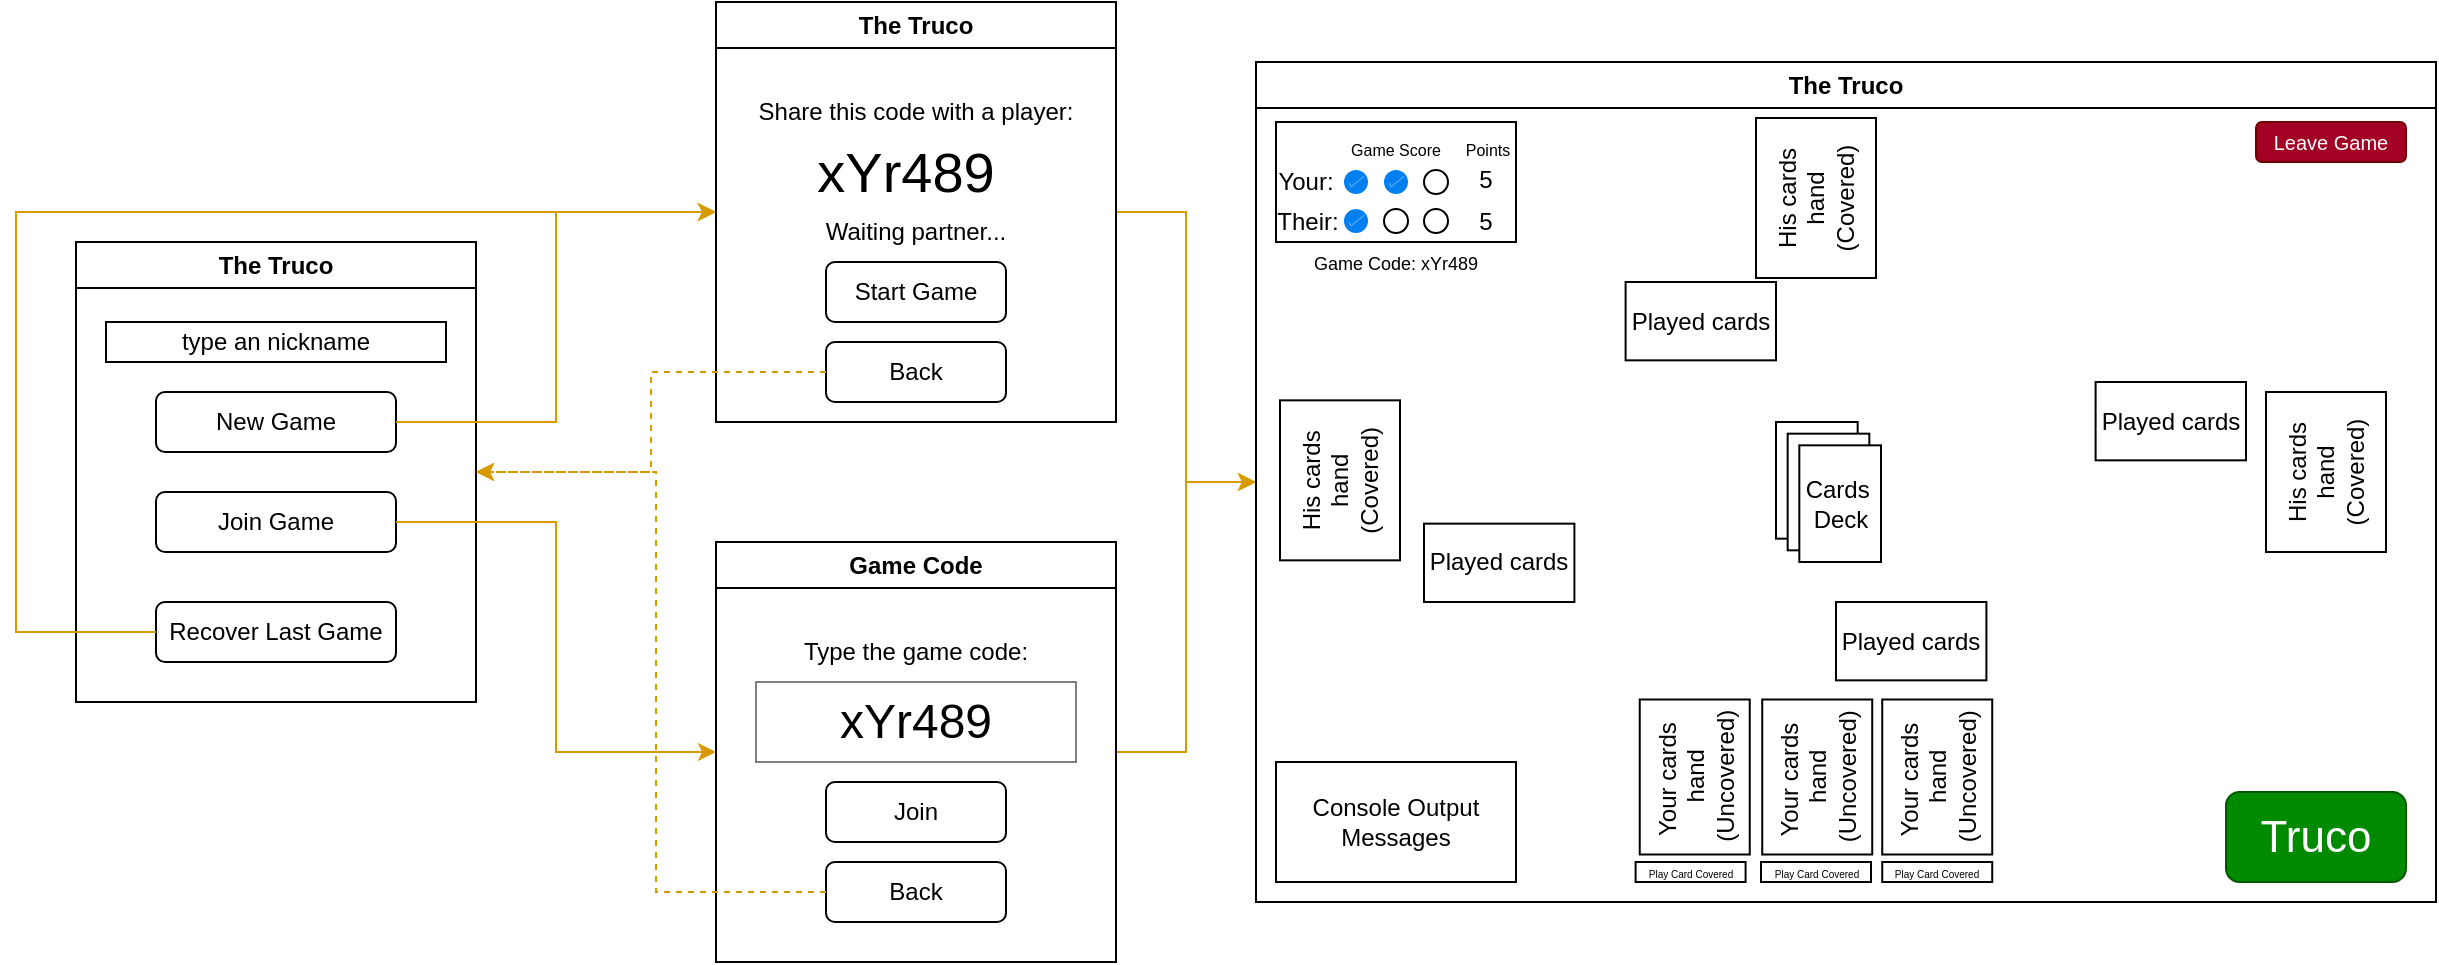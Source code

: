 <mxfile version="23.0.2" type="device">
  <diagram id="BflxGvxW9XrFc1uVktrr" name="Storyboard">
    <mxGraphModel dx="1050" dy="621" grid="1" gridSize="10" guides="1" tooltips="1" connect="1" arrows="1" fold="1" page="1" pageScale="1" pageWidth="850" pageHeight="1100" math="0" shadow="0">
      <root>
        <mxCell id="0" />
        <mxCell id="1" parent="0" />
        <mxCell id="QzbzCh1JcNhv7qR3zZlz-1" value="The Truco" style="swimlane;whiteSpace=wrap;html=1;" parent="1" vertex="1">
          <mxGeometry x="60" y="220" width="200" height="230" as="geometry" />
        </mxCell>
        <mxCell id="QzbzCh1JcNhv7qR3zZlz-3" value="Join Game" style="rounded=1;whiteSpace=wrap;html=1;" parent="QzbzCh1JcNhv7qR3zZlz-1" vertex="1">
          <mxGeometry x="40" y="125" width="120" height="30" as="geometry" />
        </mxCell>
        <mxCell id="QzbzCh1JcNhv7qR3zZlz-2" value="New Game" style="rounded=1;whiteSpace=wrap;html=1;" parent="QzbzCh1JcNhv7qR3zZlz-1" vertex="1">
          <mxGeometry x="40" y="75" width="120" height="30" as="geometry" />
        </mxCell>
        <mxCell id="J30Tlzh9oBrIrdgIi5qK-4" value="&lt;p style=&quot;line-height: 70%;&quot;&gt;type an nickname&lt;/p&gt;" style="rounded=0;whiteSpace=wrap;html=1;" parent="QzbzCh1JcNhv7qR3zZlz-1" vertex="1">
          <mxGeometry x="15" y="40" width="170" height="20" as="geometry" />
        </mxCell>
        <mxCell id="OQLng8CBZVzBGGcpEPsP-1" value="Recover Last Game" style="rounded=1;whiteSpace=wrap;html=1;" parent="QzbzCh1JcNhv7qR3zZlz-1" vertex="1">
          <mxGeometry x="40" y="180" width="120" height="30" as="geometry" />
        </mxCell>
        <mxCell id="QzbzCh1JcNhv7qR3zZlz-14" style="edgeStyle=orthogonalEdgeStyle;rounded=0;orthogonalLoop=1;jettySize=auto;html=1;exitX=1;exitY=0.5;exitDx=0;exitDy=0;entryX=0;entryY=0.5;entryDx=0;entryDy=0;fillColor=#ffe6cc;strokeColor=#d79b00;" parent="1" source="QzbzCh1JcNhv7qR3zZlz-2" target="QzbzCh1JcNhv7qR3zZlz-4" edge="1">
          <mxGeometry relative="1" as="geometry" />
        </mxCell>
        <mxCell id="QzbzCh1JcNhv7qR3zZlz-21" style="edgeStyle=orthogonalEdgeStyle;rounded=0;orthogonalLoop=1;jettySize=auto;html=1;exitX=1;exitY=0.5;exitDx=0;exitDy=0;entryX=0;entryY=0.5;entryDx=0;entryDy=0;fillColor=#ffe6cc;strokeColor=#d79b00;" parent="1" source="QzbzCh1JcNhv7qR3zZlz-4" target="QzbzCh1JcNhv7qR3zZlz-16" edge="1">
          <mxGeometry relative="1" as="geometry" />
        </mxCell>
        <mxCell id="QzbzCh1JcNhv7qR3zZlz-4" value="The Truco" style="swimlane;whiteSpace=wrap;html=1;" parent="1" vertex="1">
          <mxGeometry x="380" y="100" width="200" height="210" as="geometry" />
        </mxCell>
        <mxCell id="QzbzCh1JcNhv7qR3zZlz-5" value="xYr489" style="text;html=1;strokeColor=none;fillColor=none;align=center;verticalAlign=middle;whiteSpace=wrap;rounded=0;fontSize=28;" parent="QzbzCh1JcNhv7qR3zZlz-4" vertex="1">
          <mxGeometry x="40" y="70" width="110" height="30" as="geometry" />
        </mxCell>
        <mxCell id="QzbzCh1JcNhv7qR3zZlz-6" value="Share this code with a player:" style="text;html=1;strokeColor=none;fillColor=none;align=center;verticalAlign=middle;whiteSpace=wrap;rounded=0;" parent="QzbzCh1JcNhv7qR3zZlz-4" vertex="1">
          <mxGeometry x="10" y="40" width="180" height="30" as="geometry" />
        </mxCell>
        <mxCell id="QzbzCh1JcNhv7qR3zZlz-7" value="Waiting partner..." style="text;html=1;strokeColor=none;fillColor=none;align=center;verticalAlign=middle;whiteSpace=wrap;rounded=0;" parent="QzbzCh1JcNhv7qR3zZlz-4" vertex="1">
          <mxGeometry x="10" y="100" width="180" height="30" as="geometry" />
        </mxCell>
        <mxCell id="OQLng8CBZVzBGGcpEPsP-2" value="Start Game" style="rounded=1;whiteSpace=wrap;html=1;" parent="QzbzCh1JcNhv7qR3zZlz-4" vertex="1">
          <mxGeometry x="55" y="130" width="90" height="30" as="geometry" />
        </mxCell>
        <mxCell id="OQLng8CBZVzBGGcpEPsP-3" value="Back" style="rounded=1;whiteSpace=wrap;html=1;" parent="QzbzCh1JcNhv7qR3zZlz-4" vertex="1">
          <mxGeometry x="55" y="170" width="90" height="30" as="geometry" />
        </mxCell>
        <mxCell id="QzbzCh1JcNhv7qR3zZlz-22" style="edgeStyle=orthogonalEdgeStyle;rounded=0;orthogonalLoop=1;jettySize=auto;html=1;exitX=1;exitY=0.5;exitDx=0;exitDy=0;entryX=0;entryY=0.5;entryDx=0;entryDy=0;fillColor=#ffe6cc;strokeColor=#d79b00;" parent="1" source="QzbzCh1JcNhv7qR3zZlz-8" target="QzbzCh1JcNhv7qR3zZlz-16" edge="1">
          <mxGeometry relative="1" as="geometry">
            <mxPoint x="620" y="390" as="targetPoint" />
          </mxGeometry>
        </mxCell>
        <mxCell id="QzbzCh1JcNhv7qR3zZlz-8" value="Game Code" style="swimlane;whiteSpace=wrap;html=1;" parent="1" vertex="1">
          <mxGeometry x="380" y="370" width="200" height="210" as="geometry" />
        </mxCell>
        <mxCell id="QzbzCh1JcNhv7qR3zZlz-10" value="Type the game code:" style="text;html=1;strokeColor=none;fillColor=none;align=center;verticalAlign=middle;whiteSpace=wrap;rounded=0;" parent="QzbzCh1JcNhv7qR3zZlz-8" vertex="1">
          <mxGeometry x="10" y="40" width="180" height="30" as="geometry" />
        </mxCell>
        <mxCell id="QzbzCh1JcNhv7qR3zZlz-12" value="xYr489" style="rounded=0;whiteSpace=wrap;html=1;fontSize=24;opacity=50;" parent="QzbzCh1JcNhv7qR3zZlz-8" vertex="1">
          <mxGeometry x="20" y="70" width="160" height="40" as="geometry" />
        </mxCell>
        <mxCell id="QzbzCh1JcNhv7qR3zZlz-13" value="Join" style="rounded=1;whiteSpace=wrap;html=1;" parent="QzbzCh1JcNhv7qR3zZlz-8" vertex="1">
          <mxGeometry x="55" y="120" width="90" height="30" as="geometry" />
        </mxCell>
        <mxCell id="OQLng8CBZVzBGGcpEPsP-6" value="Back" style="rounded=1;whiteSpace=wrap;html=1;" parent="QzbzCh1JcNhv7qR3zZlz-8" vertex="1">
          <mxGeometry x="55" y="160" width="90" height="30" as="geometry" />
        </mxCell>
        <mxCell id="QzbzCh1JcNhv7qR3zZlz-15" style="edgeStyle=orthogonalEdgeStyle;rounded=0;orthogonalLoop=1;jettySize=auto;html=1;exitX=1;exitY=0.5;exitDx=0;exitDy=0;entryX=0;entryY=0.5;entryDx=0;entryDy=0;fillColor=#ffe6cc;strokeColor=#d79b00;" parent="1" source="QzbzCh1JcNhv7qR3zZlz-3" target="QzbzCh1JcNhv7qR3zZlz-8" edge="1">
          <mxGeometry relative="1" as="geometry" />
        </mxCell>
        <mxCell id="QzbzCh1JcNhv7qR3zZlz-16" value="The Truco" style="swimlane;whiteSpace=wrap;html=1;" parent="1" vertex="1">
          <mxGeometry x="650" y="130" width="590" height="420" as="geometry" />
        </mxCell>
        <mxCell id="J30Tlzh9oBrIrdgIi5qK-1" value="" style="rounded=0;whiteSpace=wrap;html=1;fontSize=12;" parent="QzbzCh1JcNhv7qR3zZlz-16" vertex="1">
          <mxGeometry x="10" y="30" width="120" height="60" as="geometry" />
        </mxCell>
        <mxCell id="J30Tlzh9oBrIrdgIi5qK-2" value="Your:" style="text;html=1;strokeColor=none;fillColor=none;align=center;verticalAlign=middle;whiteSpace=wrap;rounded=0;" parent="QzbzCh1JcNhv7qR3zZlz-16" vertex="1">
          <mxGeometry x="10" y="50" width="30" height="20" as="geometry" />
        </mxCell>
        <mxCell id="J30Tlzh9oBrIrdgIi5qK-3" value="Their:" style="text;html=1;strokeColor=none;fillColor=none;align=center;verticalAlign=middle;whiteSpace=wrap;rounded=0;" parent="QzbzCh1JcNhv7qR3zZlz-16" vertex="1">
          <mxGeometry x="10" y="70" width="32" height="20" as="geometry" />
        </mxCell>
        <mxCell id="J30Tlzh9oBrIrdgIi5qK-7" value="" style="html=1;verticalLabelPosition=bottom;labelBackgroundColor=#ffffff;verticalAlign=top;shadow=0;dashed=0;strokeWidth=2;shape=mxgraph.ios7.misc.select;fillColor=#0080f0;strokeColor=#ffffff;sketch=0;" parent="QzbzCh1JcNhv7qR3zZlz-16" vertex="1">
          <mxGeometry x="44" y="54" width="12" height="12" as="geometry" />
        </mxCell>
        <mxCell id="J30Tlzh9oBrIrdgIi5qK-8" value="" style="html=1;verticalLabelPosition=bottom;labelBackgroundColor=#ffffff;verticalAlign=top;shadow=0;dashed=0;strokeWidth=2;shape=mxgraph.ios7.misc.select;fillColor=#0080f0;strokeColor=#ffffff;sketch=0;" parent="QzbzCh1JcNhv7qR3zZlz-16" vertex="1">
          <mxGeometry x="64" y="54" width="12" height="12" as="geometry" />
        </mxCell>
        <mxCell id="J30Tlzh9oBrIrdgIi5qK-10" value="" style="html=1;verticalLabelPosition=bottom;labelBackgroundColor=#ffffff;verticalAlign=top;shadow=0;dashed=0;strokeWidth=2;shape=mxgraph.ios7.misc.select;fillColor=#0080f0;strokeColor=#ffffff;sketch=0;" parent="QzbzCh1JcNhv7qR3zZlz-16" vertex="1">
          <mxGeometry x="44" y="73.5" width="12" height="12" as="geometry" />
        </mxCell>
        <mxCell id="J30Tlzh9oBrIrdgIi5qK-12" value="" style="ellipse;whiteSpace=wrap;html=1;aspect=fixed;" parent="QzbzCh1JcNhv7qR3zZlz-16" vertex="1">
          <mxGeometry x="84" y="54" width="12" height="12" as="geometry" />
        </mxCell>
        <mxCell id="J30Tlzh9oBrIrdgIi5qK-13" value="" style="ellipse;whiteSpace=wrap;html=1;aspect=fixed;" parent="QzbzCh1JcNhv7qR3zZlz-16" vertex="1">
          <mxGeometry x="64" y="73.5" width="12" height="12" as="geometry" />
        </mxCell>
        <mxCell id="J30Tlzh9oBrIrdgIi5qK-14" value="" style="ellipse;whiteSpace=wrap;html=1;aspect=fixed;" parent="QzbzCh1JcNhv7qR3zZlz-16" vertex="1">
          <mxGeometry x="84" y="73.5" width="12" height="12" as="geometry" />
        </mxCell>
        <mxCell id="J30Tlzh9oBrIrdgIi5qK-15" value="5" style="text;html=1;strokeColor=none;fillColor=none;align=center;verticalAlign=middle;whiteSpace=wrap;rounded=0;" parent="QzbzCh1JcNhv7qR3zZlz-16" vertex="1">
          <mxGeometry x="110" y="50" width="10" height="17" as="geometry" />
        </mxCell>
        <mxCell id="J30Tlzh9oBrIrdgIi5qK-17" value="5" style="text;html=1;strokeColor=none;fillColor=none;align=center;verticalAlign=middle;whiteSpace=wrap;rounded=0;" parent="QzbzCh1JcNhv7qR3zZlz-16" vertex="1">
          <mxGeometry x="110" y="71" width="10" height="17" as="geometry" />
        </mxCell>
        <mxCell id="J30Tlzh9oBrIrdgIi5qK-18" value="Truco" style="rounded=1;whiteSpace=wrap;html=1;fillColor=#008a00;strokeColor=#005700;fontColor=#ffffff;fontSize=22;" parent="QzbzCh1JcNhv7qR3zZlz-16" vertex="1">
          <mxGeometry x="485" y="365" width="90" height="45" as="geometry" />
        </mxCell>
        <mxCell id="J30Tlzh9oBrIrdgIi5qK-19" value="&lt;div&gt;Your cards&amp;nbsp;&lt;/div&gt;&lt;div&gt;hand&lt;/div&gt;&lt;div&gt;(Uncovered)&lt;/div&gt;" style="rounded=0;whiteSpace=wrap;html=1;rotation=-90;" parent="QzbzCh1JcNhv7qR3zZlz-16" vertex="1">
          <mxGeometry x="180.62" y="330" width="77.5" height="55" as="geometry" />
        </mxCell>
        <mxCell id="J30Tlzh9oBrIrdgIi5qK-22" value="&lt;div&gt;His cards hand&lt;/div&gt;&lt;div&gt;(Covered)&lt;/div&gt;" style="rounded=0;whiteSpace=wrap;html=1;rotation=-90;" parent="QzbzCh1JcNhv7qR3zZlz-16" vertex="1">
          <mxGeometry x="2" y="179.17" width="80" height="60" as="geometry" />
        </mxCell>
        <mxCell id="J30Tlzh9oBrIrdgIi5qK-23" value="&lt;div&gt;His cards hand&lt;/div&gt;&lt;div&gt;(Covered)&lt;/div&gt;" style="rounded=0;whiteSpace=wrap;html=1;rotation=-90;" parent="QzbzCh1JcNhv7qR3zZlz-16" vertex="1">
          <mxGeometry x="240" y="38" width="80" height="60" as="geometry" />
        </mxCell>
        <mxCell id="J30Tlzh9oBrIrdgIi5qK-24" value="&lt;div&gt;His cards hand&lt;/div&gt;&lt;div&gt;(Covered)&lt;/div&gt;" style="rounded=0;whiteSpace=wrap;html=1;rotation=-90;" parent="QzbzCh1JcNhv7qR3zZlz-16" vertex="1">
          <mxGeometry x="495" y="175" width="80" height="60" as="geometry" />
        </mxCell>
        <mxCell id="Fz_whxjSnTYJ74-iF2e_-4" value="Played cards" style="rounded=0;whiteSpace=wrap;html=1;rotation=0;" parent="QzbzCh1JcNhv7qR3zZlz-16" vertex="1">
          <mxGeometry x="290" y="270" width="75.2" height="39.17" as="geometry" />
        </mxCell>
        <mxCell id="OQLng8CBZVzBGGcpEPsP-8" value="" style="group" parent="QzbzCh1JcNhv7qR3zZlz-16" vertex="1" connectable="0">
          <mxGeometry x="260" y="180" width="52.5" height="70" as="geometry" />
        </mxCell>
        <mxCell id="J30Tlzh9oBrIrdgIi5qK-28" value="" style="rounded=0;whiteSpace=wrap;html=1;" parent="OQLng8CBZVzBGGcpEPsP-8" vertex="1">
          <mxGeometry width="40.833" height="58.333" as="geometry" />
        </mxCell>
        <mxCell id="Fz_whxjSnTYJ74-iF2e_-1" value="" style="rounded=0;whiteSpace=wrap;html=1;" parent="OQLng8CBZVzBGGcpEPsP-8" vertex="1">
          <mxGeometry x="5.833" y="5.833" width="40.833" height="58.333" as="geometry" />
        </mxCell>
        <mxCell id="Fz_whxjSnTYJ74-iF2e_-2" value="Cards&amp;nbsp;&lt;br&gt;Deck" style="rounded=0;whiteSpace=wrap;html=1;" parent="OQLng8CBZVzBGGcpEPsP-8" vertex="1">
          <mxGeometry x="11.667" y="11.667" width="40.833" height="58.333" as="geometry" />
        </mxCell>
        <mxCell id="OQLng8CBZVzBGGcpEPsP-9" value="&lt;div&gt;Your cards&amp;nbsp;&lt;/div&gt;&lt;div&gt;hand&lt;/div&gt;&lt;div&gt;(Uncovered)&lt;/div&gt;" style="rounded=0;whiteSpace=wrap;html=1;rotation=-90;" parent="QzbzCh1JcNhv7qR3zZlz-16" vertex="1">
          <mxGeometry x="241.87" y="330" width="77.5" height="55" as="geometry" />
        </mxCell>
        <mxCell id="OQLng8CBZVzBGGcpEPsP-10" value="&lt;div&gt;Your cards&amp;nbsp;&lt;/div&gt;&lt;div&gt;hand&lt;/div&gt;&lt;div&gt;(Uncovered)&lt;/div&gt;" style="rounded=0;whiteSpace=wrap;html=1;rotation=-90;" parent="QzbzCh1JcNhv7qR3zZlz-16" vertex="1">
          <mxGeometry x="301.87" y="330" width="77.5" height="55" as="geometry" />
        </mxCell>
        <mxCell id="OQLng8CBZVzBGGcpEPsP-12" value="&lt;div style=&quot;font-size: 5px;&quot;&gt;&lt;font style=&quot;font-size: 5px;&quot;&gt;Play Card Covered&lt;/font&gt;&lt;/div&gt;" style="rounded=0;whiteSpace=wrap;html=1;rotation=0;fontSize=5;" parent="QzbzCh1JcNhv7qR3zZlz-16" vertex="1">
          <mxGeometry x="252.5" y="400" width="55" height="10" as="geometry" />
        </mxCell>
        <mxCell id="OQLng8CBZVzBGGcpEPsP-13" value="&lt;div style=&quot;font-size: 5px;&quot;&gt;&lt;font style=&quot;font-size: 5px;&quot;&gt;Play Card Covered&lt;/font&gt;&lt;/div&gt;" style="rounded=0;whiteSpace=wrap;html=1;rotation=0;fontSize=5;" parent="QzbzCh1JcNhv7qR3zZlz-16" vertex="1">
          <mxGeometry x="313.12" y="400" width="55" height="10" as="geometry" />
        </mxCell>
        <mxCell id="OQLng8CBZVzBGGcpEPsP-17" value="Game Score" style="text;html=1;strokeColor=none;fillColor=none;align=center;verticalAlign=middle;whiteSpace=wrap;rounded=0;fontSize=8;" parent="QzbzCh1JcNhv7qR3zZlz-16" vertex="1">
          <mxGeometry x="42" y="34" width="56" height="20" as="geometry" />
        </mxCell>
        <mxCell id="OQLng8CBZVzBGGcpEPsP-18" value="Points" style="text;html=1;strokeColor=none;fillColor=none;align=center;verticalAlign=middle;whiteSpace=wrap;rounded=0;fontSize=8;" parent="QzbzCh1JcNhv7qR3zZlz-16" vertex="1">
          <mxGeometry x="102" y="36" width="28" height="16" as="geometry" />
        </mxCell>
        <mxCell id="OQLng8CBZVzBGGcpEPsP-20" value="Played cards" style="rounded=0;whiteSpace=wrap;html=1;rotation=0;" parent="QzbzCh1JcNhv7qR3zZlz-16" vertex="1">
          <mxGeometry x="84" y="230.83" width="75.2" height="39.17" as="geometry" />
        </mxCell>
        <mxCell id="OQLng8CBZVzBGGcpEPsP-21" value="Played cards" style="rounded=0;whiteSpace=wrap;html=1;rotation=0;" parent="QzbzCh1JcNhv7qR3zZlz-16" vertex="1">
          <mxGeometry x="419.8" y="160" width="75.2" height="39.17" as="geometry" />
        </mxCell>
        <mxCell id="OQLng8CBZVzBGGcpEPsP-22" value="Played cards" style="rounded=0;whiteSpace=wrap;html=1;rotation=0;" parent="QzbzCh1JcNhv7qR3zZlz-16" vertex="1">
          <mxGeometry x="184.8" y="110" width="75.2" height="39.17" as="geometry" />
        </mxCell>
        <mxCell id="OQLng8CBZVzBGGcpEPsP-23" value="Console Output&lt;br&gt;Messages" style="rounded=0;whiteSpace=wrap;html=1;" parent="QzbzCh1JcNhv7qR3zZlz-16" vertex="1">
          <mxGeometry x="10" y="350" width="120" height="60" as="geometry" />
        </mxCell>
        <mxCell id="1V3ISxxFapgeScdCsn85-1" value="&lt;font style=&quot;font-size: 9px;&quot;&gt;Game Code: xYr489&lt;/font&gt;" style="text;html=1;strokeColor=none;fillColor=none;align=center;verticalAlign=middle;whiteSpace=wrap;rounded=0;fontSize=16;" parent="QzbzCh1JcNhv7qR3zZlz-16" vertex="1">
          <mxGeometry x="20" y="90" width="100" height="15.41" as="geometry" />
        </mxCell>
        <mxCell id="LzhiisPNotLlL3ZLbhC1-1" value="Leave Game" style="rounded=1;whiteSpace=wrap;html=1;fillColor=#a20025;strokeColor=#6F0000;fontColor=#ffffff;fontSize=10;" vertex="1" parent="QzbzCh1JcNhv7qR3zZlz-16">
          <mxGeometry x="500" y="30" width="75" height="20" as="geometry" />
        </mxCell>
        <mxCell id="OQLng8CBZVzBGGcpEPsP-4" style="edgeStyle=orthogonalEdgeStyle;rounded=0;orthogonalLoop=1;jettySize=auto;html=1;fillColor=#ffe6cc;strokeColor=#d79b00;dashed=1;" parent="1" source="OQLng8CBZVzBGGcpEPsP-3" target="QzbzCh1JcNhv7qR3zZlz-1" edge="1">
          <mxGeometry relative="1" as="geometry">
            <mxPoint x="230" y="320" as="sourcePoint" />
            <mxPoint x="390" y="215" as="targetPoint" />
          </mxGeometry>
        </mxCell>
        <mxCell id="OQLng8CBZVzBGGcpEPsP-5" style="edgeStyle=orthogonalEdgeStyle;rounded=0;orthogonalLoop=1;jettySize=auto;html=1;fillColor=#ffe6cc;strokeColor=#d79b00;dashed=1;" parent="1" source="OQLng8CBZVzBGGcpEPsP-6" target="QzbzCh1JcNhv7qR3zZlz-1" edge="1">
          <mxGeometry relative="1" as="geometry">
            <mxPoint x="330" y="610" as="sourcePoint" />
            <mxPoint x="270" y="345" as="targetPoint" />
            <Array as="points">
              <mxPoint x="350" y="545" />
              <mxPoint x="350" y="335" />
            </Array>
          </mxGeometry>
        </mxCell>
        <mxCell id="OQLng8CBZVzBGGcpEPsP-7" style="edgeStyle=orthogonalEdgeStyle;rounded=0;orthogonalLoop=1;jettySize=auto;html=1;fillColor=#ffe6cc;strokeColor=#d79b00;" parent="1" source="OQLng8CBZVzBGGcpEPsP-1" target="QzbzCh1JcNhv7qR3zZlz-4" edge="1">
          <mxGeometry relative="1" as="geometry">
            <mxPoint x="230" y="320" as="sourcePoint" />
            <mxPoint x="390" y="215" as="targetPoint" />
            <Array as="points">
              <mxPoint x="30" y="415" />
              <mxPoint x="30" y="205" />
            </Array>
          </mxGeometry>
        </mxCell>
        <mxCell id="OQLng8CBZVzBGGcpEPsP-11" value="&lt;div style=&quot;font-size: 5px;&quot;&gt;&lt;font style=&quot;font-size: 5px;&quot;&gt;Play Card Covered&lt;/font&gt;&lt;/div&gt;" style="rounded=0;whiteSpace=wrap;html=1;rotation=0;fontSize=5;" parent="1" vertex="1">
          <mxGeometry x="839.79" y="530" width="55" height="10" as="geometry" />
        </mxCell>
      </root>
    </mxGraphModel>
  </diagram>
</mxfile>
